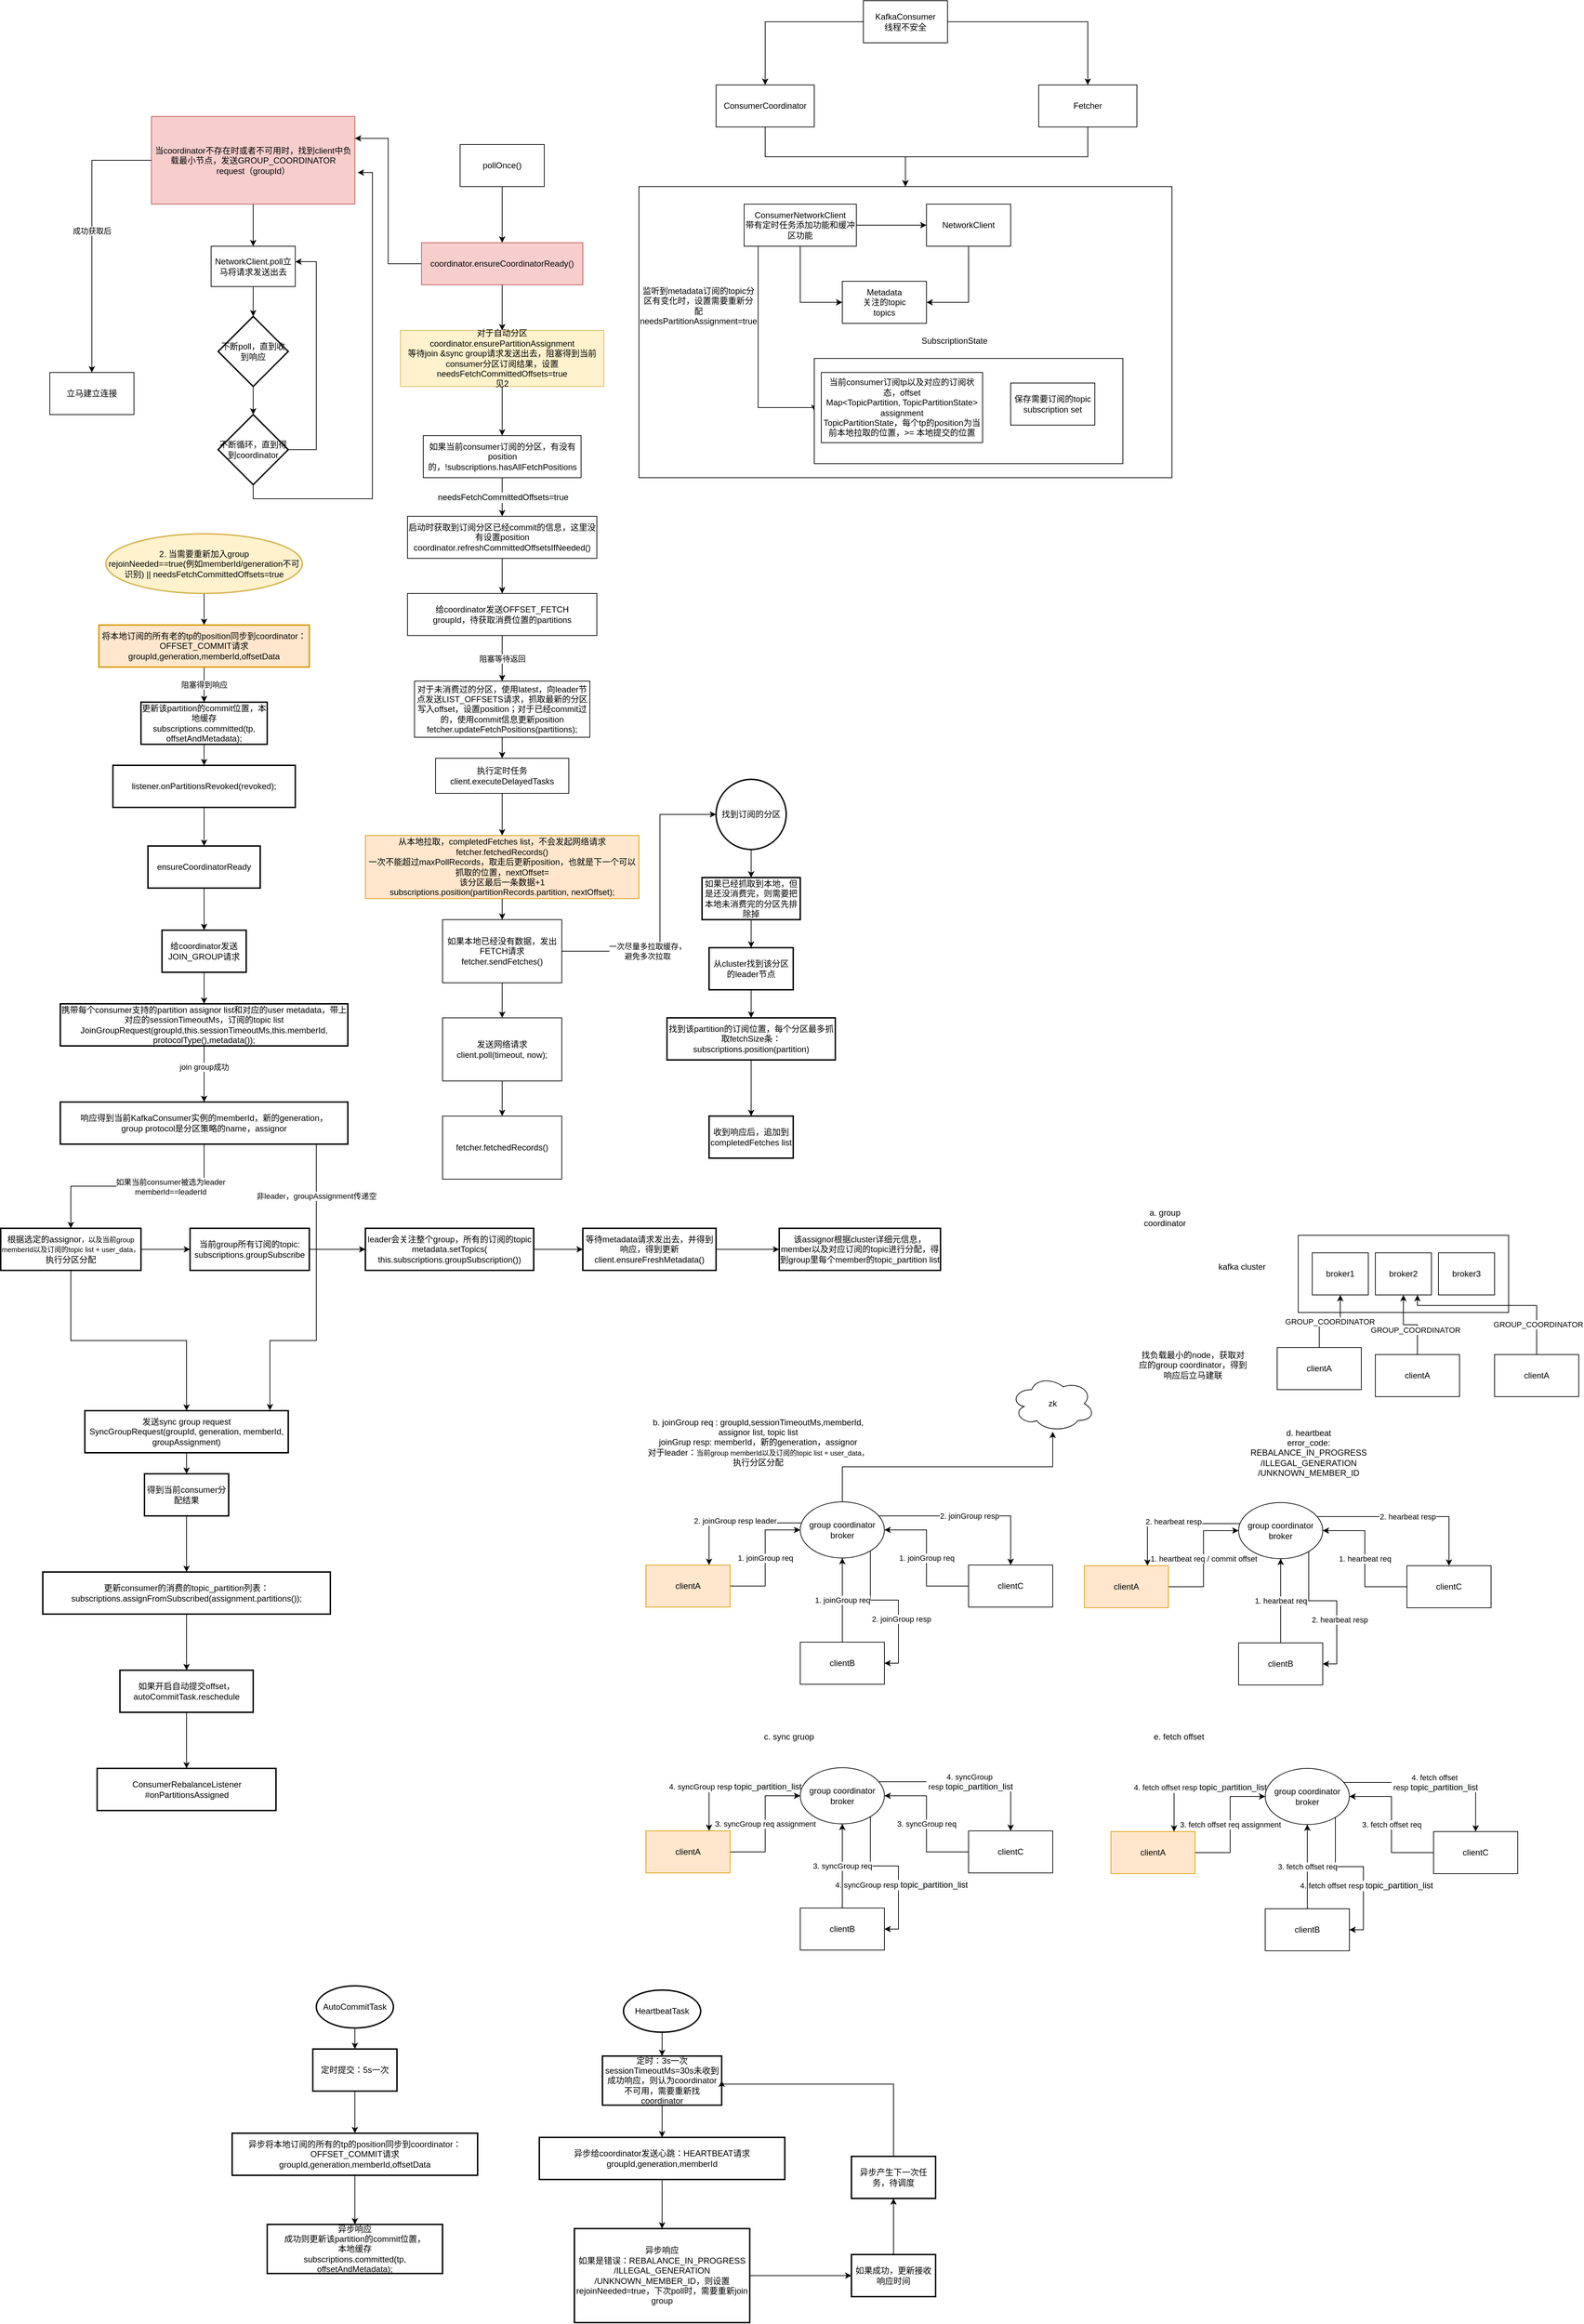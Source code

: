 <mxfile version="21.2.3" type="github">
  <diagram id="zC-SaXTr_2-HBtyZ_m58" name="第 1 页">
    <mxGraphModel dx="2608" dy="449" grid="1" gridSize="10" guides="1" tooltips="1" connect="1" arrows="1" fold="1" page="1" pageScale="1" pageWidth="827" pageHeight="1169" math="0" shadow="0">
      <root>
        <mxCell id="0" />
        <mxCell id="1" parent="0" />
        <mxCell id="IlKKcgGs-gU_iAphdW2g-13" style="edgeStyle=orthogonalEdgeStyle;rounded=0;orthogonalLoop=1;jettySize=auto;html=1;" parent="1" source="IlKKcgGs-gU_iAphdW2g-1" target="IlKKcgGs-gU_iAphdW2g-11" edge="1">
          <mxGeometry relative="1" as="geometry" />
        </mxCell>
        <mxCell id="IlKKcgGs-gU_iAphdW2g-1" value="ConsumerCoordinator" style="rounded=0;whiteSpace=wrap;html=1;" parent="1" vertex="1">
          <mxGeometry x="140" y="190" width="140" height="60" as="geometry" />
        </mxCell>
        <mxCell id="IlKKcgGs-gU_iAphdW2g-11" value="" style="rounded=0;whiteSpace=wrap;html=1;" parent="1" vertex="1">
          <mxGeometry x="30" y="335" width="760" height="415" as="geometry" />
        </mxCell>
        <mxCell id="IlKKcgGs-gU_iAphdW2g-16" value="" style="edgeStyle=orthogonalEdgeStyle;rounded=0;orthogonalLoop=1;jettySize=auto;html=1;" parent="1" source="IlKKcgGs-gU_iAphdW2g-2" target="IlKKcgGs-gU_iAphdW2g-15" edge="1">
          <mxGeometry relative="1" as="geometry" />
        </mxCell>
        <mxCell id="IlKKcgGs-gU_iAphdW2g-17" style="edgeStyle=orthogonalEdgeStyle;rounded=0;orthogonalLoop=1;jettySize=auto;html=1;entryX=0;entryY=0.5;entryDx=0;entryDy=0;" parent="1" source="IlKKcgGs-gU_iAphdW2g-2" target="IlKKcgGs-gU_iAphdW2g-9" edge="1">
          <mxGeometry relative="1" as="geometry" />
        </mxCell>
        <mxCell id="IlKKcgGs-gU_iAphdW2g-20" style="edgeStyle=orthogonalEdgeStyle;rounded=0;orthogonalLoop=1;jettySize=auto;html=1;entryX=0;entryY=0.5;entryDx=0;entryDy=0;" parent="1" source="IlKKcgGs-gU_iAphdW2g-2" target="IlKKcgGs-gU_iAphdW2g-7" edge="1">
          <mxGeometry relative="1" as="geometry">
            <Array as="points">
              <mxPoint x="200" y="650" />
            </Array>
          </mxGeometry>
        </mxCell>
        <mxCell id="IlKKcgGs-gU_iAphdW2g-2" value="ConsumerNetworkClient&lt;br&gt;带有定时任务添加功能和缓冲区功能" style="whiteSpace=wrap;html=1;rounded=0;" parent="1" vertex="1">
          <mxGeometry x="180" y="360" width="160" height="60" as="geometry" />
        </mxCell>
        <mxCell id="IlKKcgGs-gU_iAphdW2g-14" style="edgeStyle=orthogonalEdgeStyle;rounded=0;orthogonalLoop=1;jettySize=auto;html=1;entryX=0.5;entryY=0;entryDx=0;entryDy=0;" parent="1" source="IlKKcgGs-gU_iAphdW2g-4" target="IlKKcgGs-gU_iAphdW2g-11" edge="1">
          <mxGeometry relative="1" as="geometry" />
        </mxCell>
        <mxCell id="IlKKcgGs-gU_iAphdW2g-4" value="Fetcher" style="rounded=0;whiteSpace=wrap;html=1;" parent="1" vertex="1">
          <mxGeometry x="600" y="190" width="140" height="60" as="geometry" />
        </mxCell>
        <mxCell id="IlKKcgGs-gU_iAphdW2g-7" value="" style="whiteSpace=wrap;html=1;rounded=0;" parent="1" vertex="1">
          <mxGeometry x="280" y="580" width="440" height="150" as="geometry" />
        </mxCell>
        <mxCell id="IlKKcgGs-gU_iAphdW2g-9" value="Metadata&lt;br&gt;关注的topic&lt;br&gt;topics" style="whiteSpace=wrap;html=1;rounded=0;" parent="1" vertex="1">
          <mxGeometry x="320" y="470" width="120" height="60" as="geometry" />
        </mxCell>
        <mxCell id="IlKKcgGs-gU_iAphdW2g-18" style="edgeStyle=orthogonalEdgeStyle;rounded=0;orthogonalLoop=1;jettySize=auto;html=1;entryX=1;entryY=0.5;entryDx=0;entryDy=0;" parent="1" source="IlKKcgGs-gU_iAphdW2g-15" target="IlKKcgGs-gU_iAphdW2g-9" edge="1">
          <mxGeometry relative="1" as="geometry" />
        </mxCell>
        <mxCell id="IlKKcgGs-gU_iAphdW2g-15" value="NetworkClient" style="whiteSpace=wrap;html=1;rounded=0;" parent="1" vertex="1">
          <mxGeometry x="440" y="360" width="120" height="60" as="geometry" />
        </mxCell>
        <mxCell id="IlKKcgGs-gU_iAphdW2g-19" value="监听到metadata订阅的topic分区有变化时，设置需要重新分配needsPartitionAssignment=true" style="text;html=1;strokeColor=none;fillColor=none;align=center;verticalAlign=middle;whiteSpace=wrap;rounded=0;" parent="1" vertex="1">
          <mxGeometry x="40" y="470" width="150" height="70" as="geometry" />
        </mxCell>
        <mxCell id="IlKKcgGs-gU_iAphdW2g-21" value="保存需要订阅的topic&lt;br&gt;subscription set" style="rounded=0;whiteSpace=wrap;html=1;" parent="1" vertex="1">
          <mxGeometry x="560" y="615" width="120" height="60" as="geometry" />
        </mxCell>
        <mxCell id="IlKKcgGs-gU_iAphdW2g-22" value="SubscriptionState" style="text;html=1;strokeColor=none;fillColor=none;align=center;verticalAlign=middle;whiteSpace=wrap;rounded=0;" parent="1" vertex="1">
          <mxGeometry x="410" y="540" width="140" height="30" as="geometry" />
        </mxCell>
        <mxCell id="IlKKcgGs-gU_iAphdW2g-24" style="edgeStyle=orthogonalEdgeStyle;rounded=0;orthogonalLoop=1;jettySize=auto;html=1;" parent="1" source="IlKKcgGs-gU_iAphdW2g-23" target="IlKKcgGs-gU_iAphdW2g-1" edge="1">
          <mxGeometry relative="1" as="geometry" />
        </mxCell>
        <mxCell id="IlKKcgGs-gU_iAphdW2g-25" style="edgeStyle=orthogonalEdgeStyle;rounded=0;orthogonalLoop=1;jettySize=auto;html=1;" parent="1" source="IlKKcgGs-gU_iAphdW2g-23" target="IlKKcgGs-gU_iAphdW2g-4" edge="1">
          <mxGeometry relative="1" as="geometry" />
        </mxCell>
        <mxCell id="IlKKcgGs-gU_iAphdW2g-23" value="KafkaConsumer&lt;br&gt;线程不安全" style="rounded=0;whiteSpace=wrap;html=1;" parent="1" vertex="1">
          <mxGeometry x="350" y="70" width="120" height="60" as="geometry" />
        </mxCell>
        <mxCell id="NtYE-VMm6slHbtxHCwFV-3" value="" style="edgeStyle=orthogonalEdgeStyle;rounded=0;orthogonalLoop=1;jettySize=auto;html=1;" parent="1" source="NtYE-VMm6slHbtxHCwFV-1" target="NtYE-VMm6slHbtxHCwFV-2" edge="1">
          <mxGeometry relative="1" as="geometry" />
        </mxCell>
        <mxCell id="NtYE-VMm6slHbtxHCwFV-1" value="pollOnce()" style="rounded=0;whiteSpace=wrap;html=1;" parent="1" vertex="1">
          <mxGeometry x="-225" y="275" width="120" height="60" as="geometry" />
        </mxCell>
        <mxCell id="NtYE-VMm6slHbtxHCwFV-26" style="edgeStyle=orthogonalEdgeStyle;rounded=0;orthogonalLoop=1;jettySize=auto;html=1;entryX=1;entryY=0.25;entryDx=0;entryDy=0;" parent="1" source="NtYE-VMm6slHbtxHCwFV-2" target="NtYE-VMm6slHbtxHCwFV-4" edge="1">
          <mxGeometry relative="1" as="geometry" />
        </mxCell>
        <mxCell id="NtYE-VMm6slHbtxHCwFV-28" value="" style="edgeStyle=orthogonalEdgeStyle;rounded=0;orthogonalLoop=1;jettySize=auto;html=1;" parent="1" source="NtYE-VMm6slHbtxHCwFV-2" target="NtYE-VMm6slHbtxHCwFV-27" edge="1">
          <mxGeometry relative="1" as="geometry" />
        </mxCell>
        <mxCell id="NtYE-VMm6slHbtxHCwFV-2" value="coordinator.ensureCoordinatorReady()" style="rounded=0;whiteSpace=wrap;html=1;fillColor=#f8cecc;strokeColor=#b85450;" parent="1" vertex="1">
          <mxGeometry x="-280" y="415" width="230" height="60" as="geometry" />
        </mxCell>
        <mxCell id="NtYE-VMm6slHbtxHCwFV-6" value="" style="edgeStyle=orthogonalEdgeStyle;rounded=0;orthogonalLoop=1;jettySize=auto;html=1;" parent="1" source="NtYE-VMm6slHbtxHCwFV-4" target="NtYE-VMm6slHbtxHCwFV-5" edge="1">
          <mxGeometry relative="1" as="geometry" />
        </mxCell>
        <mxCell id="NtYE-VMm6slHbtxHCwFV-7" value="成功获取后" style="edgeLabel;html=1;align=center;verticalAlign=middle;resizable=0;points=[];" parent="NtYE-VMm6slHbtxHCwFV-6" vertex="1" connectable="0">
          <mxGeometry x="-0.049" relative="1" as="geometry">
            <mxPoint y="1" as="offset" />
          </mxGeometry>
        </mxCell>
        <mxCell id="NtYE-VMm6slHbtxHCwFV-10" value="" style="edgeStyle=orthogonalEdgeStyle;rounded=0;orthogonalLoop=1;jettySize=auto;html=1;" parent="1" source="NtYE-VMm6slHbtxHCwFV-4" target="NtYE-VMm6slHbtxHCwFV-9" edge="1">
          <mxGeometry relative="1" as="geometry" />
        </mxCell>
        <mxCell id="NtYE-VMm6slHbtxHCwFV-4" value="当coordinator不存在时或者不可用时，找到client中负载最小节点，发送GROUP_COORDINATOR&lt;br&gt;request（groupId）" style="rounded=0;whiteSpace=wrap;html=1;fillColor=#f8cecc;strokeColor=#b85450;" parent="1" vertex="1">
          <mxGeometry x="-665" y="235" width="290" height="125" as="geometry" />
        </mxCell>
        <mxCell id="NtYE-VMm6slHbtxHCwFV-5" value="立马建立连接" style="whiteSpace=wrap;html=1;rounded=0;" parent="1" vertex="1">
          <mxGeometry x="-810" y="600" width="120" height="60" as="geometry" />
        </mxCell>
        <mxCell id="NtYE-VMm6slHbtxHCwFV-19" style="edgeStyle=orthogonalEdgeStyle;rounded=0;orthogonalLoop=1;jettySize=auto;html=1;entryX=0.5;entryY=0;entryDx=0;entryDy=0;entryPerimeter=0;" parent="1" source="NtYE-VMm6slHbtxHCwFV-9" target="NtYE-VMm6slHbtxHCwFV-17" edge="1">
          <mxGeometry relative="1" as="geometry" />
        </mxCell>
        <mxCell id="NtYE-VMm6slHbtxHCwFV-9" value="NetworkClient.poll立马将请求发送出去" style="whiteSpace=wrap;html=1;rounded=0;" parent="1" vertex="1">
          <mxGeometry x="-580" y="420" width="120" height="57.5" as="geometry" />
        </mxCell>
        <mxCell id="NtYE-VMm6slHbtxHCwFV-18" style="edgeStyle=orthogonalEdgeStyle;rounded=0;orthogonalLoop=1;jettySize=auto;html=1;entryX=1;entryY=0.383;entryDx=0;entryDy=0;entryPerimeter=0;exitX=1;exitY=0.5;exitDx=0;exitDy=0;exitPerimeter=0;" parent="1" source="NtYE-VMm6slHbtxHCwFV-22" target="NtYE-VMm6slHbtxHCwFV-9" edge="1">
          <mxGeometry relative="1" as="geometry">
            <mxPoint x="-460" y="750" as="sourcePoint" />
            <Array as="points">
              <mxPoint x="-430" y="710" />
              <mxPoint x="-430" y="442" />
            </Array>
          </mxGeometry>
        </mxCell>
        <mxCell id="NtYE-VMm6slHbtxHCwFV-23" value="" style="edgeStyle=orthogonalEdgeStyle;rounded=0;orthogonalLoop=1;jettySize=auto;html=1;" parent="1" source="NtYE-VMm6slHbtxHCwFV-17" target="NtYE-VMm6slHbtxHCwFV-22" edge="1">
          <mxGeometry relative="1" as="geometry" />
        </mxCell>
        <mxCell id="NtYE-VMm6slHbtxHCwFV-17" value="不断poll，直到收到响应" style="strokeWidth=2;html=1;shape=mxgraph.flowchart.decision;whiteSpace=wrap;" parent="1" vertex="1">
          <mxGeometry x="-570" y="520" width="100" height="100" as="geometry" />
        </mxCell>
        <mxCell id="NtYE-VMm6slHbtxHCwFV-25" style="edgeStyle=orthogonalEdgeStyle;rounded=0;orthogonalLoop=1;jettySize=auto;html=1;exitX=0.5;exitY=1;exitDx=0;exitDy=0;exitPerimeter=0;entryX=1.014;entryY=0.64;entryDx=0;entryDy=0;entryPerimeter=0;" parent="1" source="NtYE-VMm6slHbtxHCwFV-22" target="NtYE-VMm6slHbtxHCwFV-4" edge="1">
          <mxGeometry relative="1" as="geometry">
            <mxPoint x="-370" y="480" as="targetPoint" />
            <Array as="points">
              <mxPoint x="-520" y="780" />
              <mxPoint x="-350" y="780" />
              <mxPoint x="-350" y="315" />
            </Array>
          </mxGeometry>
        </mxCell>
        <mxCell id="NtYE-VMm6slHbtxHCwFV-22" value="不断循环，直到得到coordinator" style="strokeWidth=2;html=1;shape=mxgraph.flowchart.decision;whiteSpace=wrap;" parent="1" vertex="1">
          <mxGeometry x="-570" y="660" width="100" height="100" as="geometry" />
        </mxCell>
        <mxCell id="NtYE-VMm6slHbtxHCwFV-66" value="" style="edgeStyle=orthogonalEdgeStyle;rounded=0;orthogonalLoop=1;jettySize=auto;html=1;" parent="1" source="NtYE-VMm6slHbtxHCwFV-27" target="NtYE-VMm6slHbtxHCwFV-65" edge="1">
          <mxGeometry relative="1" as="geometry" />
        </mxCell>
        <mxCell id="NtYE-VMm6slHbtxHCwFV-27" value="对于自动分区&lt;br&gt;coordinator.ensurePartitionAssignment&lt;br&gt;等待join &amp;amp;sync group请求发送出去，阻塞得到当前consumer分区订阅结果，设置needsFetchCommittedOffsets=true&lt;br&gt;见2" style="whiteSpace=wrap;html=1;rounded=0;fillColor=#fff2cc;strokeColor=#d6b656;" parent="1" vertex="1">
          <mxGeometry x="-310" y="540" width="290" height="80" as="geometry" />
        </mxCell>
        <mxCell id="NtYE-VMm6slHbtxHCwFV-95" value="" style="edgeStyle=orthogonalEdgeStyle;rounded=0;orthogonalLoop=1;jettySize=auto;html=1;" parent="1" source="NtYE-VMm6slHbtxHCwFV-29" target="NtYE-VMm6slHbtxHCwFV-94" edge="1">
          <mxGeometry relative="1" as="geometry" />
        </mxCell>
        <mxCell id="NtYE-VMm6slHbtxHCwFV-29" value="2. 当需要重新加入group&lt;br&gt;rejoinNeeded==true(例如memberId/generation不可识别) || needsFetchCommittedOffsets=true" style="strokeWidth=2;html=1;shape=mxgraph.flowchart.start_1;whiteSpace=wrap;fillColor=#fff2cc;strokeColor=#d6b656;" parent="1" vertex="1">
          <mxGeometry x="-730" y="830" width="280" height="85" as="geometry" />
        </mxCell>
        <mxCell id="NtYE-VMm6slHbtxHCwFV-33" value="" style="edgeStyle=orthogonalEdgeStyle;rounded=0;orthogonalLoop=1;jettySize=auto;html=1;" parent="1" source="NtYE-VMm6slHbtxHCwFV-30" target="NtYE-VMm6slHbtxHCwFV-32" edge="1">
          <mxGeometry relative="1" as="geometry" />
        </mxCell>
        <mxCell id="NtYE-VMm6slHbtxHCwFV-30" value="ensureCoordinatorReady" style="whiteSpace=wrap;html=1;strokeWidth=2;" parent="1" vertex="1">
          <mxGeometry x="-670" y="1275" width="160" height="60" as="geometry" />
        </mxCell>
        <mxCell id="NtYE-VMm6slHbtxHCwFV-35" value="" style="edgeStyle=orthogonalEdgeStyle;rounded=0;orthogonalLoop=1;jettySize=auto;html=1;" parent="1" source="NtYE-VMm6slHbtxHCwFV-32" target="NtYE-VMm6slHbtxHCwFV-34" edge="1">
          <mxGeometry relative="1" as="geometry" />
        </mxCell>
        <mxCell id="NtYE-VMm6slHbtxHCwFV-32" value="给coordinator发送JOIN_GROUP请求" style="whiteSpace=wrap;html=1;strokeWidth=2;" parent="1" vertex="1">
          <mxGeometry x="-650" y="1395" width="120" height="60" as="geometry" />
        </mxCell>
        <mxCell id="NtYE-VMm6slHbtxHCwFV-37" value="" style="edgeStyle=orthogonalEdgeStyle;rounded=0;orthogonalLoop=1;jettySize=auto;html=1;" parent="1" source="NtYE-VMm6slHbtxHCwFV-34" target="NtYE-VMm6slHbtxHCwFV-36" edge="1">
          <mxGeometry relative="1" as="geometry" />
        </mxCell>
        <mxCell id="NtYE-VMm6slHbtxHCwFV-38" value="join group成功" style="edgeLabel;html=1;align=center;verticalAlign=middle;resizable=0;points=[];" parent="NtYE-VMm6slHbtxHCwFV-37" vertex="1" connectable="0">
          <mxGeometry x="-0.25" relative="1" as="geometry">
            <mxPoint as="offset" />
          </mxGeometry>
        </mxCell>
        <mxCell id="NtYE-VMm6slHbtxHCwFV-34" value="携带每个consumer支持的partition assignor list和对应的user metadata，带上对应的sessionTimeoutMs，订阅的topic list&lt;br&gt;JoinGroupRequest(groupId,this.sessionTimeoutMs,this.memberId,&lt;br&gt;protocolType(),metadata());" style="whiteSpace=wrap;html=1;strokeWidth=2;" parent="1" vertex="1">
          <mxGeometry x="-795" y="1500" width="410" height="60" as="geometry" />
        </mxCell>
        <mxCell id="NtYE-VMm6slHbtxHCwFV-42" value="" style="edgeStyle=orthogonalEdgeStyle;rounded=0;orthogonalLoop=1;jettySize=auto;html=1;" parent="1" source="NtYE-VMm6slHbtxHCwFV-36" target="NtYE-VMm6slHbtxHCwFV-41" edge="1">
          <mxGeometry relative="1" as="geometry" />
        </mxCell>
        <mxCell id="NtYE-VMm6slHbtxHCwFV-43" value="如果当前consumer被选为leader&lt;br&gt;memberId==leaderId" style="edgeLabel;html=1;align=center;verticalAlign=middle;resizable=0;points=[];" parent="NtYE-VMm6slHbtxHCwFV-42" vertex="1" connectable="0">
          <mxGeometry x="-0.303" y="1" relative="1" as="geometry">
            <mxPoint as="offset" />
          </mxGeometry>
        </mxCell>
        <mxCell id="NtYE-VMm6slHbtxHCwFV-56" style="edgeStyle=orthogonalEdgeStyle;rounded=0;orthogonalLoop=1;jettySize=auto;html=1;entryX=0.91;entryY=-0.008;entryDx=0;entryDy=0;entryPerimeter=0;" parent="1" source="NtYE-VMm6slHbtxHCwFV-36" target="NtYE-VMm6slHbtxHCwFV-44" edge="1">
          <mxGeometry relative="1" as="geometry">
            <Array as="points">
              <mxPoint x="-430" y="1980" />
              <mxPoint x="-496" y="1980" />
            </Array>
          </mxGeometry>
        </mxCell>
        <mxCell id="NtYE-VMm6slHbtxHCwFV-57" value="非leader，groupAssignment传递空" style="edgeLabel;html=1;align=center;verticalAlign=middle;resizable=0;points=[];" parent="NtYE-VMm6slHbtxHCwFV-56" vertex="1" connectable="0">
          <mxGeometry x="-0.67" relative="1" as="geometry">
            <mxPoint as="offset" />
          </mxGeometry>
        </mxCell>
        <mxCell id="NtYE-VMm6slHbtxHCwFV-36" value="响应得到当前KafkaConsumer实例的memberId，新的generation，&lt;br&gt;group protocol是分区策略的name，assignor" style="whiteSpace=wrap;html=1;strokeWidth=2;" parent="1" vertex="1">
          <mxGeometry x="-795" y="1640" width="410" height="60" as="geometry" />
        </mxCell>
        <mxCell id="NtYE-VMm6slHbtxHCwFV-45" value="" style="edgeStyle=orthogonalEdgeStyle;rounded=0;orthogonalLoop=1;jettySize=auto;html=1;" parent="1" source="NtYE-VMm6slHbtxHCwFV-41" target="NtYE-VMm6slHbtxHCwFV-44" edge="1">
          <mxGeometry relative="1" as="geometry" />
        </mxCell>
        <mxCell id="NtYE-VMm6slHbtxHCwFV-49" value="" style="edgeStyle=orthogonalEdgeStyle;rounded=0;orthogonalLoop=1;jettySize=auto;html=1;" parent="1" source="NtYE-VMm6slHbtxHCwFV-41" target="NtYE-VMm6slHbtxHCwFV-48" edge="1">
          <mxGeometry relative="1" as="geometry" />
        </mxCell>
        <mxCell id="NtYE-VMm6slHbtxHCwFV-41" value="根据选定的assignor&lt;span style=&quot;font-size: 10px;&quot;&gt;，以及当前group memberId以及订阅的topic list + user_data，&lt;/span&gt;执行分区分配" style="whiteSpace=wrap;html=1;strokeWidth=2;" parent="1" vertex="1">
          <mxGeometry x="-880" y="1820" width="200" height="60" as="geometry" />
        </mxCell>
        <mxCell id="NtYE-VMm6slHbtxHCwFV-47" value="" style="edgeStyle=orthogonalEdgeStyle;rounded=0;orthogonalLoop=1;jettySize=auto;html=1;" parent="1" source="NtYE-VMm6slHbtxHCwFV-44" target="NtYE-VMm6slHbtxHCwFV-46" edge="1">
          <mxGeometry relative="1" as="geometry" />
        </mxCell>
        <mxCell id="NtYE-VMm6slHbtxHCwFV-44" value="发送sync group request&lt;br&gt;SyncGroupRequest(groupId, generation, memberId, groupAssignment)" style="whiteSpace=wrap;html=1;strokeWidth=2;" parent="1" vertex="1">
          <mxGeometry x="-760" y="2080" width="290" height="60" as="geometry" />
        </mxCell>
        <mxCell id="NtYE-VMm6slHbtxHCwFV-59" value="" style="edgeStyle=orthogonalEdgeStyle;rounded=0;orthogonalLoop=1;jettySize=auto;html=1;" parent="1" source="NtYE-VMm6slHbtxHCwFV-46" target="NtYE-VMm6slHbtxHCwFV-58" edge="1">
          <mxGeometry relative="1" as="geometry" />
        </mxCell>
        <mxCell id="NtYE-VMm6slHbtxHCwFV-46" value="得到当前consumer分配结果" style="whiteSpace=wrap;html=1;strokeWidth=2;" parent="1" vertex="1">
          <mxGeometry x="-675" y="2170" width="120" height="60" as="geometry" />
        </mxCell>
        <mxCell id="NtYE-VMm6slHbtxHCwFV-51" value="" style="edgeStyle=orthogonalEdgeStyle;rounded=0;orthogonalLoop=1;jettySize=auto;html=1;" parent="1" source="NtYE-VMm6slHbtxHCwFV-48" target="NtYE-VMm6slHbtxHCwFV-50" edge="1">
          <mxGeometry relative="1" as="geometry" />
        </mxCell>
        <mxCell id="NtYE-VMm6slHbtxHCwFV-48" value="当前group所有订阅的topic:&lt;br&gt;subscriptions.groupSubscribe" style="whiteSpace=wrap;html=1;strokeWidth=2;" parent="1" vertex="1">
          <mxGeometry x="-610" y="1820" width="170" height="60" as="geometry" />
        </mxCell>
        <mxCell id="NtYE-VMm6slHbtxHCwFV-53" value="" style="edgeStyle=orthogonalEdgeStyle;rounded=0;orthogonalLoop=1;jettySize=auto;html=1;" parent="1" source="NtYE-VMm6slHbtxHCwFV-50" target="NtYE-VMm6slHbtxHCwFV-52" edge="1">
          <mxGeometry relative="1" as="geometry" />
        </mxCell>
        <mxCell id="NtYE-VMm6slHbtxHCwFV-50" value="leader会关注整个group，所有的订阅的topic&lt;br&gt;metadata.setTopics(&lt;br&gt;this.subscriptions.groupSubscription())" style="whiteSpace=wrap;html=1;strokeWidth=2;" parent="1" vertex="1">
          <mxGeometry x="-360" y="1820" width="240" height="60" as="geometry" />
        </mxCell>
        <mxCell id="NtYE-VMm6slHbtxHCwFV-55" value="" style="edgeStyle=orthogonalEdgeStyle;rounded=0;orthogonalLoop=1;jettySize=auto;html=1;" parent="1" source="NtYE-VMm6slHbtxHCwFV-52" target="NtYE-VMm6slHbtxHCwFV-54" edge="1">
          <mxGeometry relative="1" as="geometry" />
        </mxCell>
        <mxCell id="NtYE-VMm6slHbtxHCwFV-52" value="等待metadata请求发出去，并得到响应，得到更新client.ensureFreshMetadata()" style="whiteSpace=wrap;html=1;strokeWidth=2;" parent="1" vertex="1">
          <mxGeometry x="-50" y="1820" width="190" height="60" as="geometry" />
        </mxCell>
        <mxCell id="NtYE-VMm6slHbtxHCwFV-54" value="该assignor根据cluster详细元信息，member以及对应订阅的topic进行分配，得到group里每个member的topic_partition list" style="whiteSpace=wrap;html=1;strokeWidth=2;" parent="1" vertex="1">
          <mxGeometry x="230" y="1820" width="230" height="60" as="geometry" />
        </mxCell>
        <mxCell id="NtYE-VMm6slHbtxHCwFV-62" value="" style="edgeStyle=orthogonalEdgeStyle;rounded=0;orthogonalLoop=1;jettySize=auto;html=1;" parent="1" source="NtYE-VMm6slHbtxHCwFV-58" target="NtYE-VMm6slHbtxHCwFV-61" edge="1">
          <mxGeometry relative="1" as="geometry" />
        </mxCell>
        <mxCell id="NtYE-VMm6slHbtxHCwFV-58" value="更新consumer的消费的topic_partition列表：&lt;br&gt;subscriptions.assignFromSubscribed(assignment.partitions());" style="whiteSpace=wrap;html=1;strokeWidth=2;" parent="1" vertex="1">
          <mxGeometry x="-820" y="2310" width="410" height="60" as="geometry" />
        </mxCell>
        <mxCell id="NtYE-VMm6slHbtxHCwFV-60" value="当前consumer订阅tp以及对应的订阅状态，offset&lt;br&gt;Map&amp;lt;TopicPartition, TopicPartitionState&amp;gt; assignment&lt;br&gt;TopicPartitionState，每个tp的position为当前本地拉取的位置，&amp;gt;= 本地提交的位置" style="rounded=0;whiteSpace=wrap;html=1;" parent="1" vertex="1">
          <mxGeometry x="290" y="600" width="230" height="100" as="geometry" />
        </mxCell>
        <mxCell id="NtYE-VMm6slHbtxHCwFV-64" value="" style="edgeStyle=orthogonalEdgeStyle;rounded=0;orthogonalLoop=1;jettySize=auto;html=1;" parent="1" source="NtYE-VMm6slHbtxHCwFV-61" target="NtYE-VMm6slHbtxHCwFV-63" edge="1">
          <mxGeometry relative="1" as="geometry" />
        </mxCell>
        <mxCell id="NtYE-VMm6slHbtxHCwFV-61" value="如果开启自动提交offset，&lt;br&gt;autoCommitTask.reschedule" style="whiteSpace=wrap;html=1;strokeWidth=2;" parent="1" vertex="1">
          <mxGeometry x="-710" y="2450" width="190" height="60" as="geometry" />
        </mxCell>
        <mxCell id="NtYE-VMm6slHbtxHCwFV-63" value="ConsumerRebalanceListener&lt;br&gt;#onPartitionsAssigned" style="whiteSpace=wrap;html=1;strokeWidth=2;" parent="1" vertex="1">
          <mxGeometry x="-742.5" y="2590" width="255" height="60" as="geometry" />
        </mxCell>
        <mxCell id="NtYE-VMm6slHbtxHCwFV-68" value="" style="edgeStyle=orthogonalEdgeStyle;rounded=0;orthogonalLoop=1;jettySize=auto;html=1;" parent="1" source="NtYE-VMm6slHbtxHCwFV-65" target="NtYE-VMm6slHbtxHCwFV-67" edge="1">
          <mxGeometry relative="1" as="geometry" />
        </mxCell>
        <mxCell id="NtYE-VMm6slHbtxHCwFV-69" value="&lt;span style=&quot;font-size: 12px; background-color: rgb(248, 249, 250);&quot;&gt;needsFetchCommittedOffsets=true&lt;/span&gt;" style="edgeLabel;html=1;align=center;verticalAlign=middle;resizable=0;points=[];" parent="NtYE-VMm6slHbtxHCwFV-68" vertex="1" connectable="0">
          <mxGeometry y="1" relative="1" as="geometry">
            <mxPoint as="offset" />
          </mxGeometry>
        </mxCell>
        <mxCell id="NtYE-VMm6slHbtxHCwFV-65" value="如果当前consumer订阅的分区，有没有position的，!subscriptions.hasAllFetchPositions" style="whiteSpace=wrap;html=1;rounded=0;" parent="1" vertex="1">
          <mxGeometry x="-277.5" y="690" width="225" height="60" as="geometry" />
        </mxCell>
        <mxCell id="NtYE-VMm6slHbtxHCwFV-111" value="" style="edgeStyle=orthogonalEdgeStyle;rounded=0;orthogonalLoop=1;jettySize=auto;html=1;" parent="1" source="NtYE-VMm6slHbtxHCwFV-67" target="NtYE-VMm6slHbtxHCwFV-110" edge="1">
          <mxGeometry relative="1" as="geometry" />
        </mxCell>
        <mxCell id="NtYE-VMm6slHbtxHCwFV-67" value="启动时获取到订阅分区已经commit的信息，这里没有设置position&lt;br&gt;coordinator.refreshCommittedOffsetsIfNeeded()" style="whiteSpace=wrap;html=1;rounded=0;" parent="1" vertex="1">
          <mxGeometry x="-300" y="805" width="270" height="60" as="geometry" />
        </mxCell>
        <mxCell id="NtYE-VMm6slHbtxHCwFV-73" value="" style="edgeStyle=orthogonalEdgeStyle;rounded=0;orthogonalLoop=1;jettySize=auto;html=1;" parent="1" source="NtYE-VMm6slHbtxHCwFV-70" target="NtYE-VMm6slHbtxHCwFV-72" edge="1">
          <mxGeometry relative="1" as="geometry" />
        </mxCell>
        <mxCell id="NtYE-VMm6slHbtxHCwFV-70" value="对于未消费过的分区，使用latest，向leader节点发送LIST_OFFSETS请求，抓取最新的分区写入offset，设置position；对于已经commit过的，使用commit信息更新position&lt;br&gt;fetcher.updateFetchPositions(partitions);" style="whiteSpace=wrap;html=1;rounded=0;" parent="1" vertex="1">
          <mxGeometry x="-290" y="1040" width="250" height="80" as="geometry" />
        </mxCell>
        <mxCell id="NtYE-VMm6slHbtxHCwFV-75" value="" style="edgeStyle=orthogonalEdgeStyle;rounded=0;orthogonalLoop=1;jettySize=auto;html=1;" parent="1" source="NtYE-VMm6slHbtxHCwFV-72" target="NtYE-VMm6slHbtxHCwFV-74" edge="1">
          <mxGeometry relative="1" as="geometry" />
        </mxCell>
        <mxCell id="NtYE-VMm6slHbtxHCwFV-72" value="执行定时任务client.executeDelayedTasks" style="whiteSpace=wrap;html=1;rounded=0;" parent="1" vertex="1">
          <mxGeometry x="-260" y="1150" width="190" height="50" as="geometry" />
        </mxCell>
        <mxCell id="NtYE-VMm6slHbtxHCwFV-77" value="" style="edgeStyle=orthogonalEdgeStyle;rounded=0;orthogonalLoop=1;jettySize=auto;html=1;" parent="1" source="NtYE-VMm6slHbtxHCwFV-74" target="NtYE-VMm6slHbtxHCwFV-76" edge="1">
          <mxGeometry relative="1" as="geometry" />
        </mxCell>
        <mxCell id="NtYE-VMm6slHbtxHCwFV-74" value="从本地拉取，completedFetches list，不会发起网络请求&lt;br&gt;fetcher.fetchedRecords()&lt;br&gt;一次不能超过maxPollRecords，取走后更新position，也就是下一个可以抓取的位置，nextOffset=&lt;br&gt;该分区最后一条数据+1&lt;br&gt;subscriptions.position(partitionRecords.partition, nextOffset);" style="whiteSpace=wrap;html=1;rounded=0;fillColor=#ffe6cc;strokeColor=#d79b00;" parent="1" vertex="1">
          <mxGeometry x="-360" y="1260" width="390" height="90" as="geometry" />
        </mxCell>
        <mxCell id="NtYE-VMm6slHbtxHCwFV-88" value="" style="edgeStyle=orthogonalEdgeStyle;rounded=0;orthogonalLoop=1;jettySize=auto;html=1;" parent="1" source="NtYE-VMm6slHbtxHCwFV-76" target="NtYE-VMm6slHbtxHCwFV-87" edge="1">
          <mxGeometry relative="1" as="geometry" />
        </mxCell>
        <mxCell id="NtYE-VMm6slHbtxHCwFV-92" style="edgeStyle=orthogonalEdgeStyle;rounded=0;orthogonalLoop=1;jettySize=auto;html=1;entryX=0;entryY=0.5;entryDx=0;entryDy=0;entryPerimeter=0;" parent="1" source="NtYE-VMm6slHbtxHCwFV-76" target="NtYE-VMm6slHbtxHCwFV-78" edge="1">
          <mxGeometry relative="1" as="geometry">
            <Array as="points">
              <mxPoint x="60" y="1425" />
              <mxPoint x="60" y="1230" />
            </Array>
          </mxGeometry>
        </mxCell>
        <mxCell id="NtYE-VMm6slHbtxHCwFV-93" value="一次尽量多拉取缓存，&lt;br&gt;避免多次拉取" style="edgeLabel;html=1;align=center;verticalAlign=middle;resizable=0;points=[];" parent="NtYE-VMm6slHbtxHCwFV-92" vertex="1" connectable="0">
          <mxGeometry x="-0.412" y="1" relative="1" as="geometry">
            <mxPoint y="1" as="offset" />
          </mxGeometry>
        </mxCell>
        <mxCell id="NtYE-VMm6slHbtxHCwFV-76" value="如果本地已经没有数据，发出FETCH请求&lt;br&gt;fetcher.sendFetches()" style="whiteSpace=wrap;html=1;rounded=0;" parent="1" vertex="1">
          <mxGeometry x="-250" y="1380" width="170" height="90" as="geometry" />
        </mxCell>
        <mxCell id="NtYE-VMm6slHbtxHCwFV-80" value="" style="edgeStyle=orthogonalEdgeStyle;rounded=0;orthogonalLoop=1;jettySize=auto;html=1;" parent="1" source="NtYE-VMm6slHbtxHCwFV-78" target="NtYE-VMm6slHbtxHCwFV-79" edge="1">
          <mxGeometry relative="1" as="geometry" />
        </mxCell>
        <mxCell id="NtYE-VMm6slHbtxHCwFV-78" value="找到订阅的分区" style="strokeWidth=2;html=1;shape=mxgraph.flowchart.start_2;whiteSpace=wrap;" parent="1" vertex="1">
          <mxGeometry x="140" y="1180" width="100" height="100" as="geometry" />
        </mxCell>
        <mxCell id="NtYE-VMm6slHbtxHCwFV-82" value="" style="edgeStyle=orthogonalEdgeStyle;rounded=0;orthogonalLoop=1;jettySize=auto;html=1;" parent="1" source="NtYE-VMm6slHbtxHCwFV-79" target="NtYE-VMm6slHbtxHCwFV-81" edge="1">
          <mxGeometry relative="1" as="geometry" />
        </mxCell>
        <mxCell id="NtYE-VMm6slHbtxHCwFV-79" value="如果已经抓取到本地，但是还没消费完，则需要把本地未消费完的分区先排除掉" style="whiteSpace=wrap;html=1;strokeWidth=2;" parent="1" vertex="1">
          <mxGeometry x="120" y="1320" width="140" height="60" as="geometry" />
        </mxCell>
        <mxCell id="NtYE-VMm6slHbtxHCwFV-84" value="" style="edgeStyle=orthogonalEdgeStyle;rounded=0;orthogonalLoop=1;jettySize=auto;html=1;" parent="1" source="NtYE-VMm6slHbtxHCwFV-81" target="NtYE-VMm6slHbtxHCwFV-83" edge="1">
          <mxGeometry relative="1" as="geometry" />
        </mxCell>
        <mxCell id="NtYE-VMm6slHbtxHCwFV-81" value="从cluster找到该分区的leader节点" style="whiteSpace=wrap;html=1;strokeWidth=2;" parent="1" vertex="1">
          <mxGeometry x="130" y="1420" width="120" height="60" as="geometry" />
        </mxCell>
        <mxCell id="NtYE-VMm6slHbtxHCwFV-86" value="" style="edgeStyle=orthogonalEdgeStyle;rounded=0;orthogonalLoop=1;jettySize=auto;html=1;" parent="1" source="NtYE-VMm6slHbtxHCwFV-83" target="NtYE-VMm6slHbtxHCwFV-85" edge="1">
          <mxGeometry relative="1" as="geometry" />
        </mxCell>
        <mxCell id="NtYE-VMm6slHbtxHCwFV-83" value="找到该partition的订阅位置，每个分区最多抓取fetchSize条：subscriptions.position(partition)" style="whiteSpace=wrap;html=1;strokeWidth=2;" parent="1" vertex="1">
          <mxGeometry x="70" y="1520" width="240" height="60" as="geometry" />
        </mxCell>
        <mxCell id="NtYE-VMm6slHbtxHCwFV-85" value="收到响应后，追加到completedFetches list" style="whiteSpace=wrap;html=1;strokeWidth=2;" parent="1" vertex="1">
          <mxGeometry x="130" y="1660" width="120" height="60" as="geometry" />
        </mxCell>
        <mxCell id="NtYE-VMm6slHbtxHCwFV-90" value="" style="edgeStyle=orthogonalEdgeStyle;rounded=0;orthogonalLoop=1;jettySize=auto;html=1;" parent="1" source="NtYE-VMm6slHbtxHCwFV-87" target="NtYE-VMm6slHbtxHCwFV-89" edge="1">
          <mxGeometry relative="1" as="geometry" />
        </mxCell>
        <mxCell id="NtYE-VMm6slHbtxHCwFV-87" value="发送网络请求client.poll(timeout, now);" style="whiteSpace=wrap;html=1;rounded=0;" parent="1" vertex="1">
          <mxGeometry x="-250" y="1520" width="170" height="90" as="geometry" />
        </mxCell>
        <mxCell id="NtYE-VMm6slHbtxHCwFV-89" value="fetcher.fetchedRecords()" style="whiteSpace=wrap;html=1;rounded=0;" parent="1" vertex="1">
          <mxGeometry x="-250" y="1660" width="170" height="90" as="geometry" />
        </mxCell>
        <mxCell id="NtYE-VMm6slHbtxHCwFV-98" value="阻塞得到响应" style="edgeStyle=orthogonalEdgeStyle;rounded=0;orthogonalLoop=1;jettySize=auto;html=1;" parent="1" source="NtYE-VMm6slHbtxHCwFV-94" target="NtYE-VMm6slHbtxHCwFV-97" edge="1">
          <mxGeometry relative="1" as="geometry" />
        </mxCell>
        <mxCell id="NtYE-VMm6slHbtxHCwFV-94" value="将本地订阅的所有老的tp的position同步到coordinator：OFFSET_COMMIT请求&lt;br&gt;groupId,generation,memberId,offsetData" style="whiteSpace=wrap;html=1;strokeWidth=2;fillColor=#ffe6cc;strokeColor=#d79b00;" parent="1" vertex="1">
          <mxGeometry x="-740" y="960" width="300" height="60" as="geometry" />
        </mxCell>
        <mxCell id="NtYE-VMm6slHbtxHCwFV-101" value="" style="edgeStyle=orthogonalEdgeStyle;rounded=0;orthogonalLoop=1;jettySize=auto;html=1;" parent="1" source="NtYE-VMm6slHbtxHCwFV-97" target="NtYE-VMm6slHbtxHCwFV-100" edge="1">
          <mxGeometry relative="1" as="geometry" />
        </mxCell>
        <mxCell id="NtYE-VMm6slHbtxHCwFV-97" value="更新该partition的commit位置，本地缓存&lt;br&gt;subscriptions.committed(tp, offsetAndMetadata);" style="whiteSpace=wrap;html=1;strokeWidth=2;" parent="1" vertex="1">
          <mxGeometry x="-680" y="1070" width="180" height="60" as="geometry" />
        </mxCell>
        <mxCell id="NtYE-VMm6slHbtxHCwFV-102" style="edgeStyle=orthogonalEdgeStyle;rounded=0;orthogonalLoop=1;jettySize=auto;html=1;entryX=0.5;entryY=0;entryDx=0;entryDy=0;" parent="1" source="NtYE-VMm6slHbtxHCwFV-100" target="NtYE-VMm6slHbtxHCwFV-30" edge="1">
          <mxGeometry relative="1" as="geometry" />
        </mxCell>
        <mxCell id="NtYE-VMm6slHbtxHCwFV-100" value="listener.onPartitionsRevoked(revoked);" style="whiteSpace=wrap;html=1;strokeWidth=2;" parent="1" vertex="1">
          <mxGeometry x="-720" y="1160" width="260" height="60" as="geometry" />
        </mxCell>
        <mxCell id="NtYE-VMm6slHbtxHCwFV-105" value="" style="edgeStyle=orthogonalEdgeStyle;rounded=0;orthogonalLoop=1;jettySize=auto;html=1;" parent="1" source="NtYE-VMm6slHbtxHCwFV-103" target="NtYE-VMm6slHbtxHCwFV-104" edge="1">
          <mxGeometry relative="1" as="geometry" />
        </mxCell>
        <mxCell id="NtYE-VMm6slHbtxHCwFV-103" value="AutoCommitTask" style="strokeWidth=2;html=1;shape=mxgraph.flowchart.start_1;whiteSpace=wrap;" parent="1" vertex="1">
          <mxGeometry x="-430" y="2900" width="110" height="60" as="geometry" />
        </mxCell>
        <mxCell id="NtYE-VMm6slHbtxHCwFV-107" value="" style="edgeStyle=orthogonalEdgeStyle;rounded=0;orthogonalLoop=1;jettySize=auto;html=1;" parent="1" source="NtYE-VMm6slHbtxHCwFV-104" target="NtYE-VMm6slHbtxHCwFV-106" edge="1">
          <mxGeometry relative="1" as="geometry" />
        </mxCell>
        <mxCell id="NtYE-VMm6slHbtxHCwFV-104" value="定时提交：5s一次" style="whiteSpace=wrap;html=1;strokeWidth=2;" parent="1" vertex="1">
          <mxGeometry x="-435" y="2990" width="120" height="60" as="geometry" />
        </mxCell>
        <mxCell id="NtYE-VMm6slHbtxHCwFV-109" value="" style="edgeStyle=orthogonalEdgeStyle;rounded=0;orthogonalLoop=1;jettySize=auto;html=1;" parent="1" source="NtYE-VMm6slHbtxHCwFV-106" target="NtYE-VMm6slHbtxHCwFV-108" edge="1">
          <mxGeometry relative="1" as="geometry" />
        </mxCell>
        <mxCell id="NtYE-VMm6slHbtxHCwFV-106" value="异步将本地订阅的所有的tp的position同步到coordinator：OFFSET_COMMIT请求&lt;br&gt;groupId,generation,memberId,offsetData" style="whiteSpace=wrap;html=1;strokeWidth=2;" parent="1" vertex="1">
          <mxGeometry x="-550" y="3110" width="350" height="60" as="geometry" />
        </mxCell>
        <mxCell id="NtYE-VMm6slHbtxHCwFV-108" value="异步响应&lt;br&gt;成功则更新该partition的commit位置，&lt;br&gt;本地缓存&lt;br&gt;subscriptions.committed(tp, offsetAndMetadata);" style="whiteSpace=wrap;html=1;strokeWidth=2;" parent="1" vertex="1">
          <mxGeometry x="-500" y="3240" width="250" height="70" as="geometry" />
        </mxCell>
        <mxCell id="NtYE-VMm6slHbtxHCwFV-112" value="阻塞等待返回" style="edgeStyle=orthogonalEdgeStyle;rounded=0;orthogonalLoop=1;jettySize=auto;html=1;" parent="1" source="NtYE-VMm6slHbtxHCwFV-110" target="NtYE-VMm6slHbtxHCwFV-70" edge="1">
          <mxGeometry relative="1" as="geometry" />
        </mxCell>
        <mxCell id="NtYE-VMm6slHbtxHCwFV-110" value="给coordinator发送OFFSET_FETCH&lt;br&gt;groupId，待获取消费位置的partitions" style="whiteSpace=wrap;html=1;rounded=0;" parent="1" vertex="1">
          <mxGeometry x="-300" y="915" width="270" height="60" as="geometry" />
        </mxCell>
        <mxCell id="NtYE-VMm6slHbtxHCwFV-114" value="" style="edgeStyle=orthogonalEdgeStyle;rounded=0;orthogonalLoop=1;jettySize=auto;html=1;" parent="1" source="NtYE-VMm6slHbtxHCwFV-115" target="NtYE-VMm6slHbtxHCwFV-117" edge="1">
          <mxGeometry relative="1" as="geometry" />
        </mxCell>
        <mxCell id="NtYE-VMm6slHbtxHCwFV-115" value="HeartbeatTask" style="strokeWidth=2;html=1;shape=mxgraph.flowchart.start_1;whiteSpace=wrap;" parent="1" vertex="1">
          <mxGeometry x="8" y="2906" width="110" height="60" as="geometry" />
        </mxCell>
        <mxCell id="NtYE-VMm6slHbtxHCwFV-116" value="" style="edgeStyle=orthogonalEdgeStyle;rounded=0;orthogonalLoop=1;jettySize=auto;html=1;" parent="1" source="NtYE-VMm6slHbtxHCwFV-117" target="NtYE-VMm6slHbtxHCwFV-119" edge="1">
          <mxGeometry relative="1" as="geometry" />
        </mxCell>
        <mxCell id="NtYE-VMm6slHbtxHCwFV-117" value="定时：3s一次&lt;br&gt;sessionTimeoutMs=30s未收到成功响应，则认为coordinator不可用，需要重新找coordinator" style="whiteSpace=wrap;html=1;strokeWidth=2;" parent="1" vertex="1">
          <mxGeometry x="-22" y="3000" width="170" height="70" as="geometry" />
        </mxCell>
        <mxCell id="NtYE-VMm6slHbtxHCwFV-118" value="" style="edgeStyle=orthogonalEdgeStyle;rounded=0;orthogonalLoop=1;jettySize=auto;html=1;" parent="1" source="NtYE-VMm6slHbtxHCwFV-119" target="NtYE-VMm6slHbtxHCwFV-120" edge="1">
          <mxGeometry relative="1" as="geometry" />
        </mxCell>
        <mxCell id="NtYE-VMm6slHbtxHCwFV-119" value="异步给coordinator发送心跳：HEARTBEAT请求&lt;br&gt;groupId,generation,memberId" style="whiteSpace=wrap;html=1;strokeWidth=2;" parent="1" vertex="1">
          <mxGeometry x="-112" y="3116" width="350" height="60" as="geometry" />
        </mxCell>
        <mxCell id="NtYE-VMm6slHbtxHCwFV-122" value="" style="edgeStyle=orthogonalEdgeStyle;rounded=0;orthogonalLoop=1;jettySize=auto;html=1;" parent="1" source="NtYE-VMm6slHbtxHCwFV-120" target="NtYE-VMm6slHbtxHCwFV-121" edge="1">
          <mxGeometry relative="1" as="geometry" />
        </mxCell>
        <mxCell id="NtYE-VMm6slHbtxHCwFV-120" value="异步响应&lt;br&gt;如果是错误：REBALANCE_IN_PROGRESS&lt;br&gt;/ILLEGAL_GENERATION&lt;br&gt;/UNKNOWN_MEMBER_ID，则设置rejoinNeeded=true，下次poll时，需要重新join group" style="whiteSpace=wrap;html=1;strokeWidth=2;" parent="1" vertex="1">
          <mxGeometry x="-62" y="3246" width="250" height="134" as="geometry" />
        </mxCell>
        <mxCell id="NtYE-VMm6slHbtxHCwFV-124" value="" style="edgeStyle=orthogonalEdgeStyle;rounded=0;orthogonalLoop=1;jettySize=auto;html=1;" parent="1" source="NtYE-VMm6slHbtxHCwFV-121" target="NtYE-VMm6slHbtxHCwFV-123" edge="1">
          <mxGeometry relative="1" as="geometry" />
        </mxCell>
        <mxCell id="NtYE-VMm6slHbtxHCwFV-121" value="如果成功，更新接收响应时间" style="whiteSpace=wrap;html=1;strokeWidth=2;" parent="1" vertex="1">
          <mxGeometry x="333" y="3283" width="120" height="60" as="geometry" />
        </mxCell>
        <mxCell id="NtYE-VMm6slHbtxHCwFV-125" style="edgeStyle=orthogonalEdgeStyle;rounded=0;orthogonalLoop=1;jettySize=auto;html=1;entryX=1;entryY=0.5;entryDx=0;entryDy=0;" parent="1" source="NtYE-VMm6slHbtxHCwFV-123" target="NtYE-VMm6slHbtxHCwFV-117" edge="1">
          <mxGeometry relative="1" as="geometry">
            <Array as="points">
              <mxPoint x="393" y="3040" />
            </Array>
          </mxGeometry>
        </mxCell>
        <mxCell id="NtYE-VMm6slHbtxHCwFV-123" value="异步产生下一次任务，待调度" style="whiteSpace=wrap;html=1;strokeWidth=2;" parent="1" vertex="1">
          <mxGeometry x="333" y="3143" width="120" height="60" as="geometry" />
        </mxCell>
        <mxCell id="NtYE-VMm6slHbtxHCwFV-133" style="edgeStyle=orthogonalEdgeStyle;rounded=0;orthogonalLoop=1;jettySize=auto;html=1;entryX=0.75;entryY=0;entryDx=0;entryDy=0;" parent="1" source="NtYE-VMm6slHbtxHCwFV-126" target="NtYE-VMm6slHbtxHCwFV-127" edge="1">
          <mxGeometry relative="1" as="geometry">
            <Array as="points">
              <mxPoint x="130" y="2240" />
            </Array>
          </mxGeometry>
        </mxCell>
        <mxCell id="NtYE-VMm6slHbtxHCwFV-134" value="2. joinGroup resp leader" style="edgeLabel;html=1;align=center;verticalAlign=middle;resizable=0;points=[];" parent="NtYE-VMm6slHbtxHCwFV-133" vertex="1" connectable="0">
          <mxGeometry x="-0.011" y="-3" relative="1" as="geometry">
            <mxPoint as="offset" />
          </mxGeometry>
        </mxCell>
        <mxCell id="NtYE-VMm6slHbtxHCwFV-135" style="edgeStyle=orthogonalEdgeStyle;rounded=0;orthogonalLoop=1;jettySize=auto;html=1;entryX=1;entryY=0.5;entryDx=0;entryDy=0;" parent="1" source="NtYE-VMm6slHbtxHCwFV-126" target="NtYE-VMm6slHbtxHCwFV-128" edge="1">
          <mxGeometry relative="1" as="geometry">
            <Array as="points">
              <mxPoint x="360" y="2350" />
              <mxPoint x="400" y="2350" />
              <mxPoint x="400" y="2440" />
            </Array>
          </mxGeometry>
        </mxCell>
        <mxCell id="NtYE-VMm6slHbtxHCwFV-136" value="2. joinGroup resp" style="edgeLabel;html=1;align=center;verticalAlign=middle;resizable=0;points=[];" parent="NtYE-VMm6slHbtxHCwFV-135" vertex="1" connectable="0">
          <mxGeometry x="0.241" y="4" relative="1" as="geometry">
            <mxPoint as="offset" />
          </mxGeometry>
        </mxCell>
        <mxCell id="NtYE-VMm6slHbtxHCwFV-137" value="2. joinGroup resp" style="edgeStyle=orthogonalEdgeStyle;rounded=0;orthogonalLoop=1;jettySize=auto;html=1;" parent="1" source="NtYE-VMm6slHbtxHCwFV-126" target="NtYE-VMm6slHbtxHCwFV-129" edge="1">
          <mxGeometry relative="1" as="geometry">
            <Array as="points">
              <mxPoint x="560" y="2230" />
            </Array>
          </mxGeometry>
        </mxCell>
        <mxCell id="NtYE-VMm6slHbtxHCwFV-166" style="edgeStyle=orthogonalEdgeStyle;rounded=0;orthogonalLoop=1;jettySize=auto;html=1;" parent="1" source="NtYE-VMm6slHbtxHCwFV-126" target="NtYE-VMm6slHbtxHCwFV-165" edge="1">
          <mxGeometry relative="1" as="geometry">
            <Array as="points">
              <mxPoint x="320" y="2160" />
              <mxPoint x="620" y="2160" />
            </Array>
          </mxGeometry>
        </mxCell>
        <mxCell id="NtYE-VMm6slHbtxHCwFV-126" value="group coordinator&lt;br&gt;broker" style="ellipse;whiteSpace=wrap;html=1;" parent="1" vertex="1">
          <mxGeometry x="260" y="2210" width="120" height="80" as="geometry" />
        </mxCell>
        <mxCell id="NtYE-VMm6slHbtxHCwFV-130" value="1. joinGroup req" style="edgeStyle=orthogonalEdgeStyle;rounded=0;orthogonalLoop=1;jettySize=auto;html=1;entryX=0;entryY=0.5;entryDx=0;entryDy=0;" parent="1" source="NtYE-VMm6slHbtxHCwFV-127" target="NtYE-VMm6slHbtxHCwFV-126" edge="1">
          <mxGeometry relative="1" as="geometry" />
        </mxCell>
        <mxCell id="NtYE-VMm6slHbtxHCwFV-127" value="clientA" style="rounded=0;whiteSpace=wrap;html=1;fillColor=#ffe6cc;strokeColor=#d79b00;" parent="1" vertex="1">
          <mxGeometry x="40" y="2300" width="120" height="60" as="geometry" />
        </mxCell>
        <mxCell id="NtYE-VMm6slHbtxHCwFV-131" value="1. joinGroup req" style="edgeStyle=orthogonalEdgeStyle;rounded=0;orthogonalLoop=1;jettySize=auto;html=1;entryX=0.5;entryY=1;entryDx=0;entryDy=0;" parent="1" source="NtYE-VMm6slHbtxHCwFV-128" target="NtYE-VMm6slHbtxHCwFV-126" edge="1">
          <mxGeometry relative="1" as="geometry" />
        </mxCell>
        <mxCell id="NtYE-VMm6slHbtxHCwFV-128" value="clientB" style="rounded=0;whiteSpace=wrap;html=1;" parent="1" vertex="1">
          <mxGeometry x="260" y="2410" width="120" height="60" as="geometry" />
        </mxCell>
        <mxCell id="NtYE-VMm6slHbtxHCwFV-132" value="1. joinGroup req" style="edgeStyle=orthogonalEdgeStyle;rounded=0;orthogonalLoop=1;jettySize=auto;html=1;entryX=1;entryY=0.5;entryDx=0;entryDy=0;" parent="1" source="NtYE-VMm6slHbtxHCwFV-129" target="NtYE-VMm6slHbtxHCwFV-126" edge="1">
          <mxGeometry relative="1" as="geometry" />
        </mxCell>
        <mxCell id="NtYE-VMm6slHbtxHCwFV-129" value="clientC" style="rounded=0;whiteSpace=wrap;html=1;" parent="1" vertex="1">
          <mxGeometry x="500" y="2300" width="120" height="60" as="geometry" />
        </mxCell>
        <mxCell id="NtYE-VMm6slHbtxHCwFV-138" value="b. joinGroup req : groupId,sessionTimeoutMs,memberId, assignor list, topic list&lt;br&gt;joinGrup resp: memberId，新的generation，assignor&lt;br&gt;对于leader：&lt;span style=&quot;font-size: 10px;&quot;&gt;当前group memberId以及订阅的topic list + user_data，&lt;/span&gt;执行分区分配" style="text;html=1;strokeColor=none;fillColor=none;align=center;verticalAlign=middle;whiteSpace=wrap;rounded=0;" parent="1" vertex="1">
          <mxGeometry x="40" y="2080" width="320" height="90" as="geometry" />
        </mxCell>
        <mxCell id="NtYE-VMm6slHbtxHCwFV-139" style="edgeStyle=orthogonalEdgeStyle;rounded=0;orthogonalLoop=1;jettySize=auto;html=1;entryX=0.75;entryY=0;entryDx=0;entryDy=0;" parent="1" source="NtYE-VMm6slHbtxHCwFV-144" target="NtYE-VMm6slHbtxHCwFV-146" edge="1">
          <mxGeometry relative="1" as="geometry">
            <Array as="points">
              <mxPoint x="130" y="2619" />
            </Array>
          </mxGeometry>
        </mxCell>
        <mxCell id="NtYE-VMm6slHbtxHCwFV-140" value="4. syncGroup resp&amp;nbsp;&lt;span style=&quot;font-size: 12px; background-color: rgb(248, 249, 250);&quot;&gt;topic_partition_list&lt;/span&gt;" style="edgeLabel;html=1;align=center;verticalAlign=middle;resizable=0;points=[];" parent="NtYE-VMm6slHbtxHCwFV-139" vertex="1" connectable="0">
          <mxGeometry x="-0.011" y="-3" relative="1" as="geometry">
            <mxPoint as="offset" />
          </mxGeometry>
        </mxCell>
        <mxCell id="NtYE-VMm6slHbtxHCwFV-141" style="edgeStyle=orthogonalEdgeStyle;rounded=0;orthogonalLoop=1;jettySize=auto;html=1;entryX=1;entryY=0.5;entryDx=0;entryDy=0;" parent="1" source="NtYE-VMm6slHbtxHCwFV-144" target="NtYE-VMm6slHbtxHCwFV-148" edge="1">
          <mxGeometry relative="1" as="geometry">
            <Array as="points">
              <mxPoint x="360" y="2729" />
              <mxPoint x="400" y="2729" />
              <mxPoint x="400" y="2819" />
            </Array>
          </mxGeometry>
        </mxCell>
        <mxCell id="NtYE-VMm6slHbtxHCwFV-142" value="4. syncGroup&amp;nbsp;resp&amp;nbsp;&lt;span style=&quot;font-size: 12px; background-color: rgb(248, 249, 250);&quot;&gt;topic_partition_list&lt;/span&gt;" style="edgeLabel;html=1;align=center;verticalAlign=middle;resizable=0;points=[];" parent="NtYE-VMm6slHbtxHCwFV-141" vertex="1" connectable="0">
          <mxGeometry x="0.241" y="4" relative="1" as="geometry">
            <mxPoint as="offset" />
          </mxGeometry>
        </mxCell>
        <mxCell id="NtYE-VMm6slHbtxHCwFV-143" value="4. syncGroup&lt;br&gt;&amp;nbsp;resp&amp;nbsp;&lt;span style=&quot;font-size: 12px; background-color: rgb(248, 249, 250);&quot;&gt;topic_partition_list&lt;/span&gt;" style="edgeStyle=orthogonalEdgeStyle;rounded=0;orthogonalLoop=1;jettySize=auto;html=1;" parent="1" source="NtYE-VMm6slHbtxHCwFV-144" target="NtYE-VMm6slHbtxHCwFV-150" edge="1">
          <mxGeometry relative="1" as="geometry">
            <Array as="points">
              <mxPoint x="560" y="2609" />
            </Array>
          </mxGeometry>
        </mxCell>
        <mxCell id="NtYE-VMm6slHbtxHCwFV-144" value="group coordinator&lt;br&gt;broker" style="ellipse;whiteSpace=wrap;html=1;" parent="1" vertex="1">
          <mxGeometry x="260" y="2589" width="120" height="80" as="geometry" />
        </mxCell>
        <mxCell id="NtYE-VMm6slHbtxHCwFV-145" value="3. syncGroup req assignment" style="edgeStyle=orthogonalEdgeStyle;rounded=0;orthogonalLoop=1;jettySize=auto;html=1;entryX=0;entryY=0.5;entryDx=0;entryDy=0;" parent="1" source="NtYE-VMm6slHbtxHCwFV-146" target="NtYE-VMm6slHbtxHCwFV-144" edge="1">
          <mxGeometry relative="1" as="geometry" />
        </mxCell>
        <mxCell id="NtYE-VMm6slHbtxHCwFV-146" value="clientA" style="rounded=0;whiteSpace=wrap;html=1;fillColor=#ffe6cc;strokeColor=#d79b00;" parent="1" vertex="1">
          <mxGeometry x="40" y="2679" width="120" height="60" as="geometry" />
        </mxCell>
        <mxCell id="NtYE-VMm6slHbtxHCwFV-147" value="3. syncGroup&amp;nbsp;req" style="edgeStyle=orthogonalEdgeStyle;rounded=0;orthogonalLoop=1;jettySize=auto;html=1;entryX=0.5;entryY=1;entryDx=0;entryDy=0;" parent="1" source="NtYE-VMm6slHbtxHCwFV-148" target="NtYE-VMm6slHbtxHCwFV-144" edge="1">
          <mxGeometry relative="1" as="geometry" />
        </mxCell>
        <mxCell id="NtYE-VMm6slHbtxHCwFV-148" value="clientB" style="rounded=0;whiteSpace=wrap;html=1;" parent="1" vertex="1">
          <mxGeometry x="260" y="2789" width="120" height="60" as="geometry" />
        </mxCell>
        <mxCell id="NtYE-VMm6slHbtxHCwFV-149" value="3. syncGroup&amp;nbsp;req" style="edgeStyle=orthogonalEdgeStyle;rounded=0;orthogonalLoop=1;jettySize=auto;html=1;entryX=1;entryY=0.5;entryDx=0;entryDy=0;" parent="1" source="NtYE-VMm6slHbtxHCwFV-150" target="NtYE-VMm6slHbtxHCwFV-144" edge="1">
          <mxGeometry relative="1" as="geometry" />
        </mxCell>
        <mxCell id="NtYE-VMm6slHbtxHCwFV-150" value="clientC" style="rounded=0;whiteSpace=wrap;html=1;" parent="1" vertex="1">
          <mxGeometry x="500" y="2679" width="120" height="60" as="geometry" />
        </mxCell>
        <mxCell id="NtYE-VMm6slHbtxHCwFV-151" style="edgeStyle=orthogonalEdgeStyle;rounded=0;orthogonalLoop=1;jettySize=auto;html=1;entryX=0.75;entryY=0;entryDx=0;entryDy=0;" parent="1" source="NtYE-VMm6slHbtxHCwFV-156" target="NtYE-VMm6slHbtxHCwFV-158" edge="1">
          <mxGeometry relative="1" as="geometry">
            <Array as="points">
              <mxPoint x="755" y="2241" />
            </Array>
          </mxGeometry>
        </mxCell>
        <mxCell id="NtYE-VMm6slHbtxHCwFV-152" value="2. hearbeat resp" style="edgeLabel;html=1;align=center;verticalAlign=middle;resizable=0;points=[];" parent="NtYE-VMm6slHbtxHCwFV-151" vertex="1" connectable="0">
          <mxGeometry x="-0.011" y="-3" relative="1" as="geometry">
            <mxPoint as="offset" />
          </mxGeometry>
        </mxCell>
        <mxCell id="NtYE-VMm6slHbtxHCwFV-153" style="edgeStyle=orthogonalEdgeStyle;rounded=0;orthogonalLoop=1;jettySize=auto;html=1;entryX=1;entryY=0.5;entryDx=0;entryDy=0;" parent="1" source="NtYE-VMm6slHbtxHCwFV-156" target="NtYE-VMm6slHbtxHCwFV-160" edge="1">
          <mxGeometry relative="1" as="geometry">
            <Array as="points">
              <mxPoint x="985" y="2351" />
              <mxPoint x="1025" y="2351" />
              <mxPoint x="1025" y="2441" />
            </Array>
          </mxGeometry>
        </mxCell>
        <mxCell id="NtYE-VMm6slHbtxHCwFV-154" value="2. hearbeat&amp;nbsp;resp" style="edgeLabel;html=1;align=center;verticalAlign=middle;resizable=0;points=[];" parent="NtYE-VMm6slHbtxHCwFV-153" vertex="1" connectable="0">
          <mxGeometry x="0.241" y="4" relative="1" as="geometry">
            <mxPoint as="offset" />
          </mxGeometry>
        </mxCell>
        <mxCell id="NtYE-VMm6slHbtxHCwFV-155" value="2. hearbeat&amp;nbsp;resp" style="edgeStyle=orthogonalEdgeStyle;rounded=0;orthogonalLoop=1;jettySize=auto;html=1;" parent="1" source="NtYE-VMm6slHbtxHCwFV-156" target="NtYE-VMm6slHbtxHCwFV-162" edge="1">
          <mxGeometry relative="1" as="geometry">
            <Array as="points">
              <mxPoint x="1185" y="2231" />
            </Array>
          </mxGeometry>
        </mxCell>
        <mxCell id="NtYE-VMm6slHbtxHCwFV-156" value="group coordinator&lt;br&gt;broker" style="ellipse;whiteSpace=wrap;html=1;" parent="1" vertex="1">
          <mxGeometry x="885" y="2211" width="120" height="80" as="geometry" />
        </mxCell>
        <mxCell id="NtYE-VMm6slHbtxHCwFV-157" value="1. heartbeat req / commit offset" style="edgeStyle=orthogonalEdgeStyle;rounded=0;orthogonalLoop=1;jettySize=auto;html=1;entryX=0;entryY=0.5;entryDx=0;entryDy=0;" parent="1" source="NtYE-VMm6slHbtxHCwFV-158" target="NtYE-VMm6slHbtxHCwFV-156" edge="1">
          <mxGeometry relative="1" as="geometry" />
        </mxCell>
        <mxCell id="NtYE-VMm6slHbtxHCwFV-158" value="clientA" style="rounded=0;whiteSpace=wrap;html=1;fillColor=#ffe6cc;strokeColor=#d79b00;" parent="1" vertex="1">
          <mxGeometry x="665" y="2301" width="120" height="60" as="geometry" />
        </mxCell>
        <mxCell id="NtYE-VMm6slHbtxHCwFV-159" value="1. hearbeat&amp;nbsp;req" style="edgeStyle=orthogonalEdgeStyle;rounded=0;orthogonalLoop=1;jettySize=auto;html=1;entryX=0.5;entryY=1;entryDx=0;entryDy=0;" parent="1" source="NtYE-VMm6slHbtxHCwFV-160" target="NtYE-VMm6slHbtxHCwFV-156" edge="1">
          <mxGeometry relative="1" as="geometry" />
        </mxCell>
        <mxCell id="NtYE-VMm6slHbtxHCwFV-160" value="clientB" style="rounded=0;whiteSpace=wrap;html=1;" parent="1" vertex="1">
          <mxGeometry x="885" y="2411" width="120" height="60" as="geometry" />
        </mxCell>
        <mxCell id="NtYE-VMm6slHbtxHCwFV-161" value="1. hearbeat&amp;nbsp;req" style="edgeStyle=orthogonalEdgeStyle;rounded=0;orthogonalLoop=1;jettySize=auto;html=1;entryX=1;entryY=0.5;entryDx=0;entryDy=0;" parent="1" source="NtYE-VMm6slHbtxHCwFV-162" target="NtYE-VMm6slHbtxHCwFV-156" edge="1">
          <mxGeometry relative="1" as="geometry" />
        </mxCell>
        <mxCell id="NtYE-VMm6slHbtxHCwFV-162" value="clientC" style="rounded=0;whiteSpace=wrap;html=1;" parent="1" vertex="1">
          <mxGeometry x="1125" y="2301" width="120" height="60" as="geometry" />
        </mxCell>
        <mxCell id="NtYE-VMm6slHbtxHCwFV-163" value="d. heartbeat&lt;br&gt;error_code: REBALANCE_IN_PROGRESS&lt;br&gt;/ILLEGAL_GENERATION&lt;br&gt;/UNKNOWN_MEMBER_ID" style="text;html=1;strokeColor=none;fillColor=none;align=center;verticalAlign=middle;whiteSpace=wrap;rounded=0;" parent="1" vertex="1">
          <mxGeometry x="880" y="2100" width="210" height="80" as="geometry" />
        </mxCell>
        <mxCell id="NtYE-VMm6slHbtxHCwFV-165" value="zk" style="ellipse;shape=cloud;whiteSpace=wrap;html=1;" parent="1" vertex="1">
          <mxGeometry x="560" y="2030" width="120" height="80" as="geometry" />
        </mxCell>
        <mxCell id="NtYE-VMm6slHbtxHCwFV-167" value="" style="rounded=0;whiteSpace=wrap;html=1;" parent="1" vertex="1">
          <mxGeometry x="970" y="1830" width="300" height="110" as="geometry" />
        </mxCell>
        <mxCell id="NtYE-VMm6slHbtxHCwFV-168" value="broker1" style="rounded=0;whiteSpace=wrap;html=1;" parent="1" vertex="1">
          <mxGeometry x="990" y="1855" width="80" height="60" as="geometry" />
        </mxCell>
        <mxCell id="NtYE-VMm6slHbtxHCwFV-169" value="broker2" style="rounded=0;whiteSpace=wrap;html=1;" parent="1" vertex="1">
          <mxGeometry x="1080" y="1855" width="80" height="60" as="geometry" />
        </mxCell>
        <mxCell id="NtYE-VMm6slHbtxHCwFV-170" value="broker3" style="rounded=0;whiteSpace=wrap;html=1;" parent="1" vertex="1">
          <mxGeometry x="1170" y="1855" width="80" height="60" as="geometry" />
        </mxCell>
        <mxCell id="NtYE-VMm6slHbtxHCwFV-174" value="GROUP_COORDINATOR" style="edgeStyle=orthogonalEdgeStyle;rounded=0;orthogonalLoop=1;jettySize=auto;html=1;" parent="1" source="NtYE-VMm6slHbtxHCwFV-171" target="NtYE-VMm6slHbtxHCwFV-168" edge="1">
          <mxGeometry relative="1" as="geometry" />
        </mxCell>
        <mxCell id="NtYE-VMm6slHbtxHCwFV-171" value="clientA" style="rounded=0;whiteSpace=wrap;html=1;" parent="1" vertex="1">
          <mxGeometry x="940" y="1990" width="120" height="60" as="geometry" />
        </mxCell>
        <mxCell id="NtYE-VMm6slHbtxHCwFV-175" style="edgeStyle=orthogonalEdgeStyle;rounded=0;orthogonalLoop=1;jettySize=auto;html=1;" parent="1" source="NtYE-VMm6slHbtxHCwFV-172" target="NtYE-VMm6slHbtxHCwFV-169" edge="1">
          <mxGeometry relative="1" as="geometry" />
        </mxCell>
        <mxCell id="NtYE-VMm6slHbtxHCwFV-177" value="GROUP_COORDINATOR" style="edgeLabel;html=1;align=center;verticalAlign=middle;resizable=0;points=[];" parent="NtYE-VMm6slHbtxHCwFV-175" vertex="1" connectable="0">
          <mxGeometry x="-0.333" y="3" relative="1" as="geometry">
            <mxPoint as="offset" />
          </mxGeometry>
        </mxCell>
        <mxCell id="NtYE-VMm6slHbtxHCwFV-172" value="clientA" style="rounded=0;whiteSpace=wrap;html=1;" parent="1" vertex="1">
          <mxGeometry x="1080" y="2000" width="120" height="60" as="geometry" />
        </mxCell>
        <mxCell id="NtYE-VMm6slHbtxHCwFV-176" style="edgeStyle=orthogonalEdgeStyle;rounded=0;orthogonalLoop=1;jettySize=auto;html=1;" parent="1" source="NtYE-VMm6slHbtxHCwFV-173" target="NtYE-VMm6slHbtxHCwFV-169" edge="1">
          <mxGeometry relative="1" as="geometry">
            <Array as="points">
              <mxPoint x="1310" y="1930" />
              <mxPoint x="1140" y="1930" />
            </Array>
          </mxGeometry>
        </mxCell>
        <mxCell id="NtYE-VMm6slHbtxHCwFV-178" value="GROUP_COORDINATOR" style="edgeLabel;html=1;align=center;verticalAlign=middle;resizable=0;points=[];" parent="NtYE-VMm6slHbtxHCwFV-176" vertex="1" connectable="0">
          <mxGeometry x="-0.663" y="-2" relative="1" as="geometry">
            <mxPoint as="offset" />
          </mxGeometry>
        </mxCell>
        <mxCell id="NtYE-VMm6slHbtxHCwFV-173" value="clientA" style="rounded=0;whiteSpace=wrap;html=1;" parent="1" vertex="1">
          <mxGeometry x="1250" y="2000" width="120" height="60" as="geometry" />
        </mxCell>
        <mxCell id="NtYE-VMm6slHbtxHCwFV-179" value="kafka cluster" style="text;html=1;strokeColor=none;fillColor=none;align=center;verticalAlign=middle;whiteSpace=wrap;rounded=0;" parent="1" vertex="1">
          <mxGeometry x="850" y="1860" width="80" height="30" as="geometry" />
        </mxCell>
        <mxCell id="NtYE-VMm6slHbtxHCwFV-180" value="找负载最小的node，获取对应的group coordinator，得到响应后立马建联" style="text;html=1;strokeColor=none;fillColor=none;align=center;verticalAlign=middle;whiteSpace=wrap;rounded=0;" parent="1" vertex="1">
          <mxGeometry x="740" y="1990" width="160" height="50" as="geometry" />
        </mxCell>
        <mxCell id="NtYE-VMm6slHbtxHCwFV-181" value="c. sync gruop" style="text;html=1;strokeColor=none;fillColor=none;align=center;verticalAlign=middle;whiteSpace=wrap;rounded=0;" parent="1" vertex="1">
          <mxGeometry x="188" y="2530" width="112" height="30" as="geometry" />
        </mxCell>
        <mxCell id="NtYE-VMm6slHbtxHCwFV-182" value="a. group coordinator" style="text;html=1;strokeColor=none;fillColor=none;align=center;verticalAlign=middle;whiteSpace=wrap;rounded=0;" parent="1" vertex="1">
          <mxGeometry x="750" y="1790" width="60" height="30" as="geometry" />
        </mxCell>
        <mxCell id="NtYE-VMm6slHbtxHCwFV-183" style="edgeStyle=orthogonalEdgeStyle;rounded=0;orthogonalLoop=1;jettySize=auto;html=1;entryX=0.75;entryY=0;entryDx=0;entryDy=0;" parent="1" source="NtYE-VMm6slHbtxHCwFV-188" target="NtYE-VMm6slHbtxHCwFV-190" edge="1">
          <mxGeometry relative="1" as="geometry">
            <Array as="points">
              <mxPoint x="793" y="2620" />
            </Array>
          </mxGeometry>
        </mxCell>
        <mxCell id="NtYE-VMm6slHbtxHCwFV-184" value="4. fetch offset&amp;nbsp;resp&amp;nbsp;&lt;span style=&quot;font-size: 12px; background-color: rgb(248, 249, 250);&quot;&gt;topic_partition_list&lt;/span&gt;" style="edgeLabel;html=1;align=center;verticalAlign=middle;resizable=0;points=[];" parent="NtYE-VMm6slHbtxHCwFV-183" vertex="1" connectable="0">
          <mxGeometry x="-0.011" y="-3" relative="1" as="geometry">
            <mxPoint as="offset" />
          </mxGeometry>
        </mxCell>
        <mxCell id="NtYE-VMm6slHbtxHCwFV-185" style="edgeStyle=orthogonalEdgeStyle;rounded=0;orthogonalLoop=1;jettySize=auto;html=1;entryX=1;entryY=0.5;entryDx=0;entryDy=0;" parent="1" source="NtYE-VMm6slHbtxHCwFV-188" target="NtYE-VMm6slHbtxHCwFV-192" edge="1">
          <mxGeometry relative="1" as="geometry">
            <Array as="points">
              <mxPoint x="1023" y="2730" />
              <mxPoint x="1063" y="2730" />
              <mxPoint x="1063" y="2820" />
            </Array>
          </mxGeometry>
        </mxCell>
        <mxCell id="NtYE-VMm6slHbtxHCwFV-186" value="4. fetch offset&amp;nbsp;resp&amp;nbsp;&lt;span style=&quot;font-size: 12px; background-color: rgb(248, 249, 250);&quot;&gt;topic_partition_list&lt;/span&gt;" style="edgeLabel;html=1;align=center;verticalAlign=middle;resizable=0;points=[];" parent="NtYE-VMm6slHbtxHCwFV-185" vertex="1" connectable="0">
          <mxGeometry x="0.241" y="4" relative="1" as="geometry">
            <mxPoint as="offset" />
          </mxGeometry>
        </mxCell>
        <mxCell id="NtYE-VMm6slHbtxHCwFV-187" value="4. fetch offset&lt;br&gt;&amp;nbsp;resp&amp;nbsp;&lt;span style=&quot;font-size: 12px; background-color: rgb(248, 249, 250);&quot;&gt;topic_partition_list&lt;/span&gt;" style="edgeStyle=orthogonalEdgeStyle;rounded=0;orthogonalLoop=1;jettySize=auto;html=1;" parent="1" source="NtYE-VMm6slHbtxHCwFV-188" target="NtYE-VMm6slHbtxHCwFV-194" edge="1">
          <mxGeometry relative="1" as="geometry">
            <Array as="points">
              <mxPoint x="1223" y="2610" />
            </Array>
          </mxGeometry>
        </mxCell>
        <mxCell id="NtYE-VMm6slHbtxHCwFV-188" value="group coordinator&lt;br&gt;broker" style="ellipse;whiteSpace=wrap;html=1;" parent="1" vertex="1">
          <mxGeometry x="923" y="2590" width="120" height="80" as="geometry" />
        </mxCell>
        <mxCell id="NtYE-VMm6slHbtxHCwFV-189" value="3. fetch offset req assignment" style="edgeStyle=orthogonalEdgeStyle;rounded=0;orthogonalLoop=1;jettySize=auto;html=1;entryX=0;entryY=0.5;entryDx=0;entryDy=0;" parent="1" source="NtYE-VMm6slHbtxHCwFV-190" target="NtYE-VMm6slHbtxHCwFV-188" edge="1">
          <mxGeometry relative="1" as="geometry" />
        </mxCell>
        <mxCell id="NtYE-VMm6slHbtxHCwFV-190" value="clientA" style="rounded=0;whiteSpace=wrap;html=1;fillColor=#ffe6cc;strokeColor=#d79b00;" parent="1" vertex="1">
          <mxGeometry x="703" y="2680" width="120" height="60" as="geometry" />
        </mxCell>
        <mxCell id="NtYE-VMm6slHbtxHCwFV-191" value="3. fetch offset&amp;nbsp;req" style="edgeStyle=orthogonalEdgeStyle;rounded=0;orthogonalLoop=1;jettySize=auto;html=1;entryX=0.5;entryY=1;entryDx=0;entryDy=0;" parent="1" source="NtYE-VMm6slHbtxHCwFV-192" target="NtYE-VMm6slHbtxHCwFV-188" edge="1">
          <mxGeometry relative="1" as="geometry" />
        </mxCell>
        <mxCell id="NtYE-VMm6slHbtxHCwFV-192" value="clientB" style="rounded=0;whiteSpace=wrap;html=1;" parent="1" vertex="1">
          <mxGeometry x="923" y="2790" width="120" height="60" as="geometry" />
        </mxCell>
        <mxCell id="NtYE-VMm6slHbtxHCwFV-193" value="3. fetch offset&amp;nbsp;req" style="edgeStyle=orthogonalEdgeStyle;rounded=0;orthogonalLoop=1;jettySize=auto;html=1;entryX=1;entryY=0.5;entryDx=0;entryDy=0;" parent="1" source="NtYE-VMm6slHbtxHCwFV-194" target="NtYE-VMm6slHbtxHCwFV-188" edge="1">
          <mxGeometry relative="1" as="geometry" />
        </mxCell>
        <mxCell id="NtYE-VMm6slHbtxHCwFV-194" value="clientC" style="rounded=0;whiteSpace=wrap;html=1;" parent="1" vertex="1">
          <mxGeometry x="1163" y="2680" width="120" height="60" as="geometry" />
        </mxCell>
        <mxCell id="NtYE-VMm6slHbtxHCwFV-195" value="e. fetch offset" style="text;html=1;strokeColor=none;fillColor=none;align=center;verticalAlign=middle;whiteSpace=wrap;rounded=0;" parent="1" vertex="1">
          <mxGeometry x="750" y="2530" width="100" height="30" as="geometry" />
        </mxCell>
      </root>
    </mxGraphModel>
  </diagram>
</mxfile>
